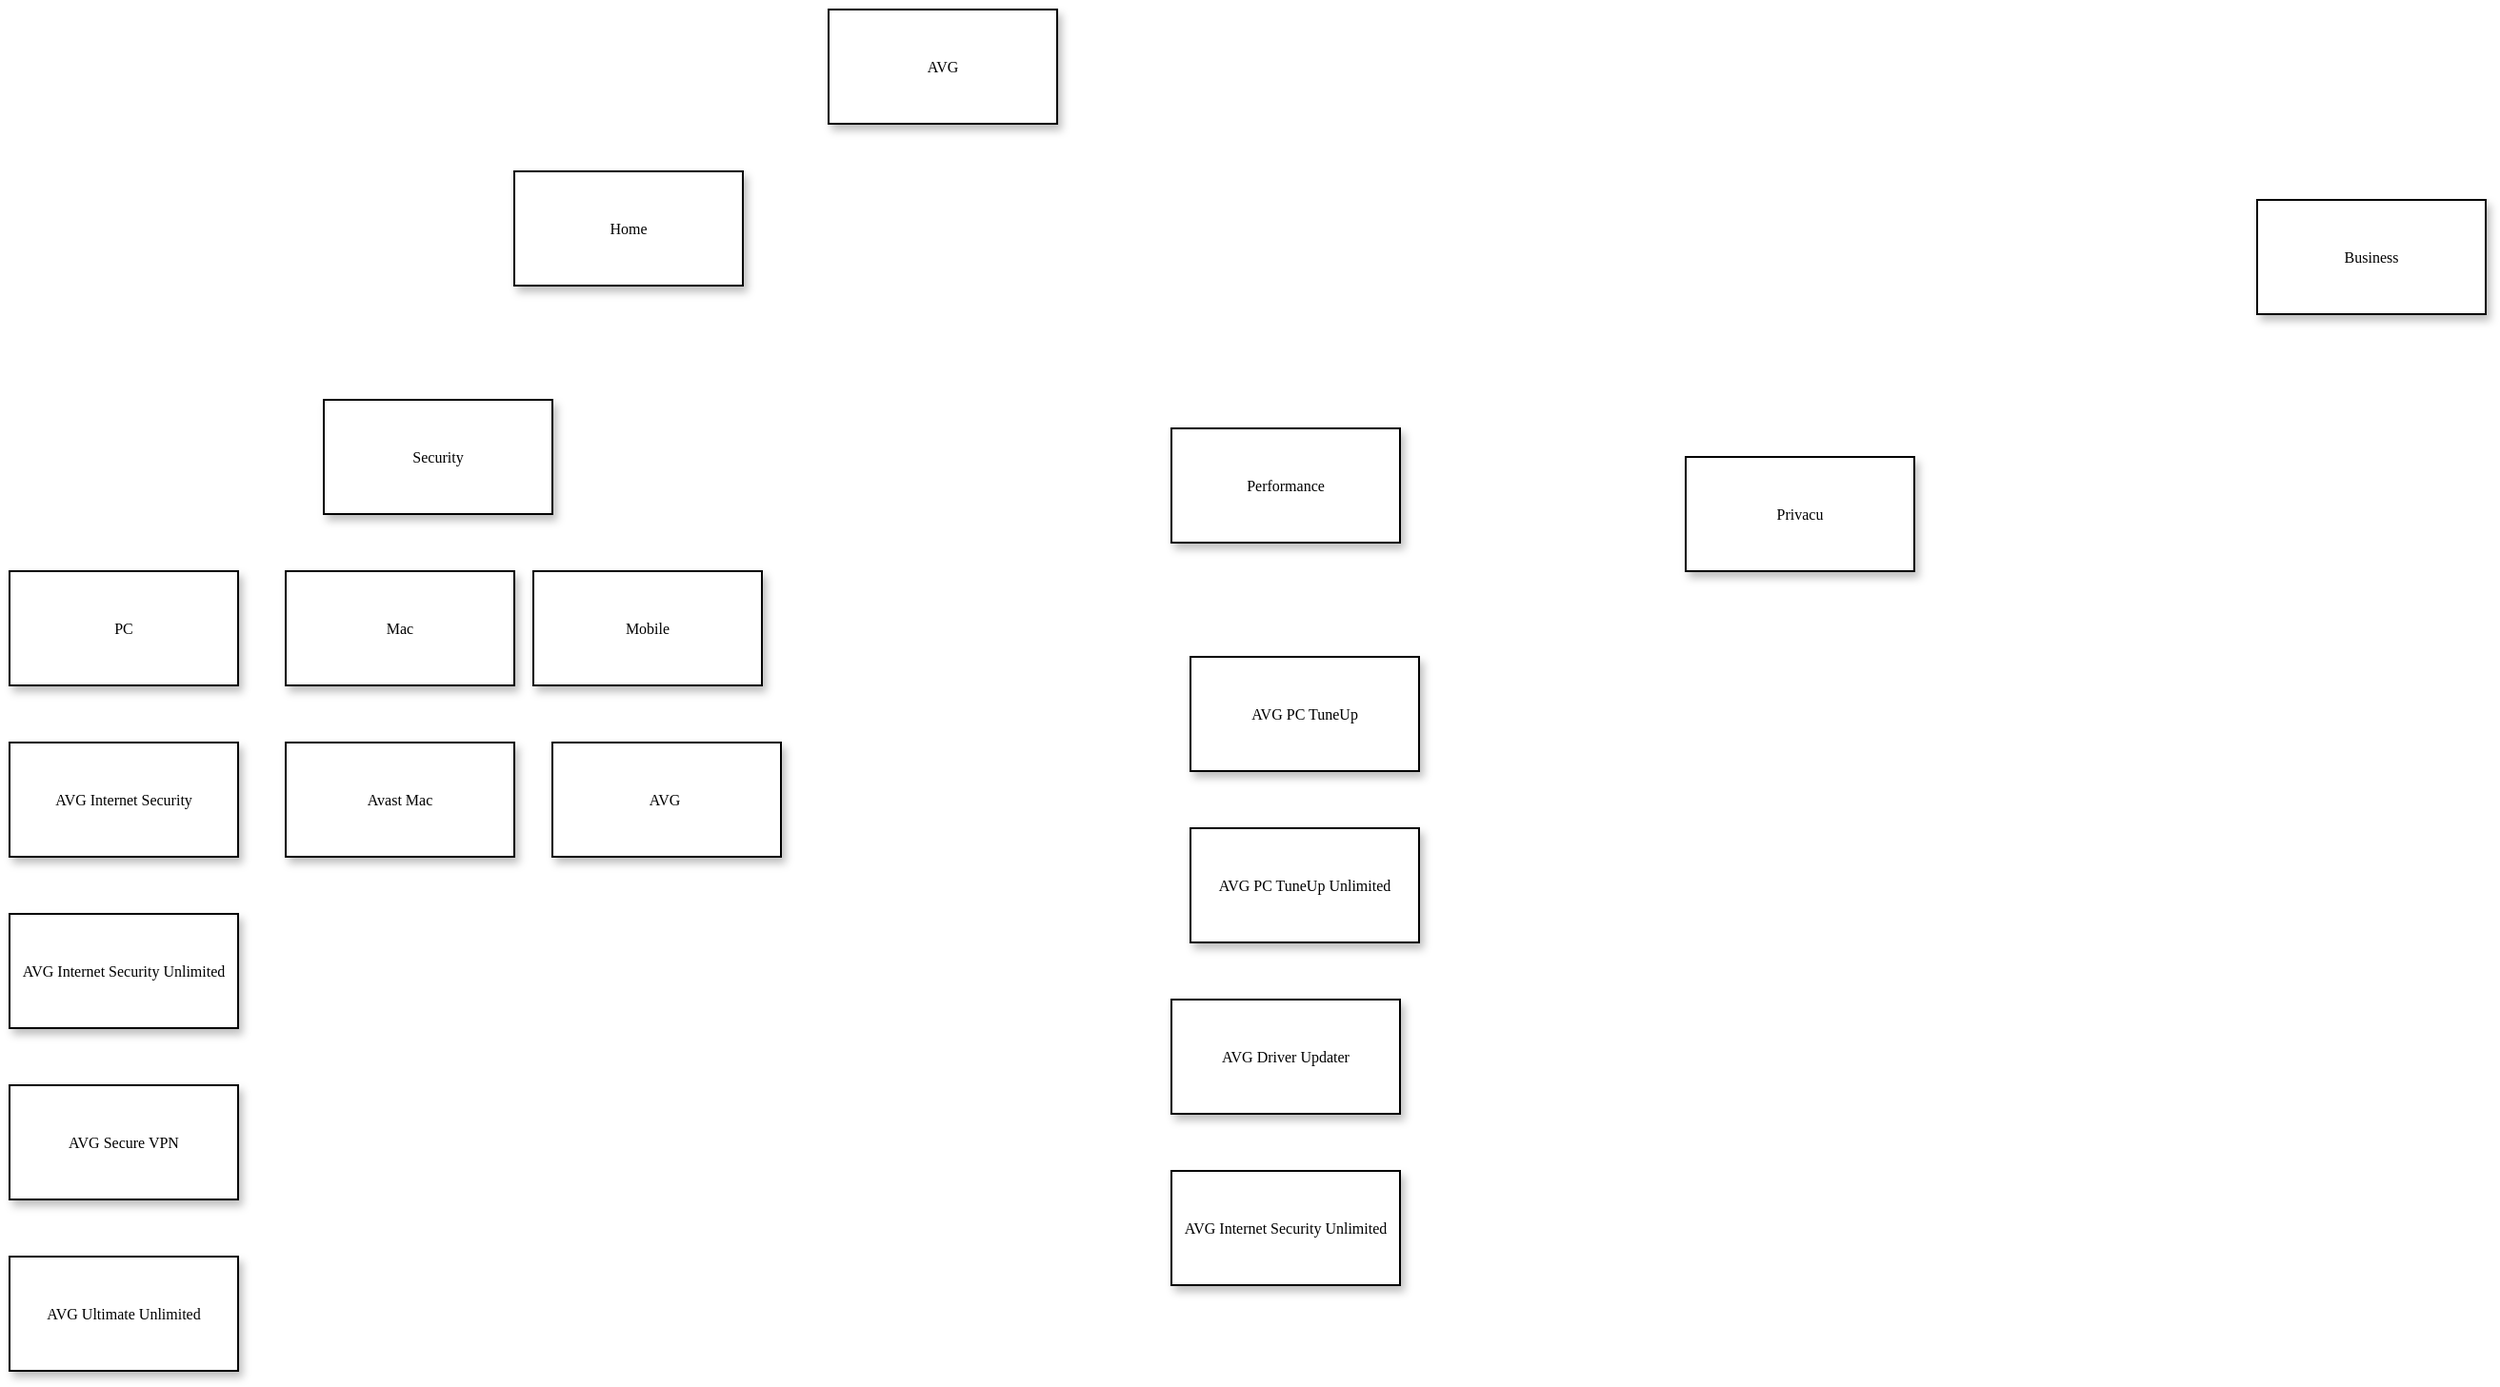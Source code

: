 <mxfile version="11.0.4" type="github"><diagram name="Page-1" id="edf60f1a-56cd-e834-aa8a-f176f3a09ee4"><mxGraphModel dx="1390" dy="810" grid="1" gridSize="10" guides="1" tooltips="1" connect="1" arrows="1" fold="1" page="1" pageScale="1" pageWidth="1700" pageHeight="1100" background="#ffffff" math="0" shadow="0"><root><mxCell id="0"/><mxCell id="1" parent="0"/><mxCell id="60e70716793133e9-4" value="Home" style="rounded=0;whiteSpace=wrap;html=1;shadow=1;labelBackgroundColor=none;strokeColor=#000000;strokeWidth=1;fillColor=#ffffff;fontFamily=Verdana;fontSize=8;fontColor=#000000;align=center;" parent="1" vertex="1"><mxGeometry x="295" y="105" width="120" height="60" as="geometry"/></mxCell><mxCell id="sgJmhnZVuubyLspFF4ms-3" value="Business" style="rounded=0;whiteSpace=wrap;html=1;shadow=1;labelBackgroundColor=none;strokeColor=#000000;strokeWidth=1;fillColor=#ffffff;fontFamily=Verdana;fontSize=8;fontColor=#000000;align=center;" vertex="1" parent="1"><mxGeometry x="1210" y="120" width="120" height="60" as="geometry"/></mxCell><mxCell id="sgJmhnZVuubyLspFF4ms-9" value="Security" style="rounded=0;whiteSpace=wrap;html=1;shadow=1;labelBackgroundColor=none;strokeColor=#000000;strokeWidth=1;fillColor=#ffffff;fontFamily=Verdana;fontSize=8;fontColor=#000000;align=center;" vertex="1" parent="1"><mxGeometry x="195" y="225" width="120" height="60" as="geometry"/></mxCell><mxCell id="sgJmhnZVuubyLspFF4ms-11" value="AVG Internet Security" style="rounded=0;whiteSpace=wrap;html=1;shadow=1;labelBackgroundColor=none;strokeColor=#000000;strokeWidth=1;fillColor=#ffffff;fontFamily=Verdana;fontSize=8;fontColor=#000000;align=center;" vertex="1" parent="1"><mxGeometry x="30" y="405" width="120" height="60" as="geometry"/></mxCell><mxCell id="sgJmhnZVuubyLspFF4ms-13" value="AVG Internet Security Unlimited" style="rounded=0;whiteSpace=wrap;html=1;shadow=1;labelBackgroundColor=none;strokeColor=#000000;strokeWidth=1;fillColor=#ffffff;fontFamily=Verdana;fontSize=8;fontColor=#000000;align=center;" vertex="1" parent="1"><mxGeometry x="30" y="495" width="120" height="60" as="geometry"/></mxCell><mxCell id="sgJmhnZVuubyLspFF4ms-18" value="AVG Secure VPN" style="rounded=0;whiteSpace=wrap;html=1;shadow=1;labelBackgroundColor=none;strokeColor=#000000;strokeWidth=1;fillColor=#ffffff;fontFamily=Verdana;fontSize=8;fontColor=#000000;align=center;" vertex="1" parent="1"><mxGeometry x="30" y="585" width="120" height="60" as="geometry"/></mxCell><mxCell id="sgJmhnZVuubyLspFF4ms-20" value="AVG Ultimate Unlimited" style="rounded=0;whiteSpace=wrap;html=1;shadow=1;labelBackgroundColor=none;strokeColor=#000000;strokeWidth=1;fillColor=#ffffff;fontFamily=Verdana;fontSize=8;fontColor=#000000;align=center;" vertex="1" parent="1"><mxGeometry x="30" y="675" width="120" height="60" as="geometry"/></mxCell><mxCell id="sgJmhnZVuubyLspFF4ms-22" value="PC" style="rounded=0;whiteSpace=wrap;html=1;shadow=1;labelBackgroundColor=none;strokeColor=#000000;strokeWidth=1;fillColor=#ffffff;fontFamily=Verdana;fontSize=8;fontColor=#000000;align=center;" vertex="1" parent="1"><mxGeometry x="30" y="315" width="120" height="60" as="geometry"/></mxCell><mxCell id="sgJmhnZVuubyLspFF4ms-23" value="Mac" style="rounded=0;whiteSpace=wrap;html=1;shadow=1;labelBackgroundColor=none;strokeColor=#000000;strokeWidth=1;fillColor=#ffffff;fontFamily=Verdana;fontSize=8;fontColor=#000000;align=center;" vertex="1" parent="1"><mxGeometry x="175" y="315" width="120" height="60" as="geometry"/></mxCell><mxCell id="sgJmhnZVuubyLspFF4ms-24" value="Mobile" style="rounded=0;whiteSpace=wrap;html=1;shadow=1;labelBackgroundColor=none;strokeColor=#000000;strokeWidth=1;fillColor=#ffffff;fontFamily=Verdana;fontSize=8;fontColor=#000000;align=center;" vertex="1" parent="1"><mxGeometry x="305" y="315" width="120" height="60" as="geometry"/></mxCell><mxCell id="sgJmhnZVuubyLspFF4ms-25" value="Avast Mac" style="rounded=0;whiteSpace=wrap;html=1;shadow=1;labelBackgroundColor=none;strokeColor=#000000;strokeWidth=1;fillColor=#ffffff;fontFamily=Verdana;fontSize=8;fontColor=#000000;align=center;" vertex="1" parent="1"><mxGeometry x="175" y="405" width="120" height="60" as="geometry"/></mxCell><mxCell id="sgJmhnZVuubyLspFF4ms-26" value="AVG&amp;nbsp;" style="rounded=0;whiteSpace=wrap;html=1;shadow=1;labelBackgroundColor=none;strokeColor=#000000;strokeWidth=1;fillColor=#ffffff;fontFamily=Verdana;fontSize=8;fontColor=#000000;align=center;" vertex="1" parent="1"><mxGeometry x="315" y="405" width="120" height="60" as="geometry"/></mxCell><mxCell id="sgJmhnZVuubyLspFF4ms-30" value="AVG" style="rounded=0;whiteSpace=wrap;html=1;shadow=1;labelBackgroundColor=none;strokeColor=#000000;strokeWidth=1;fillColor=#ffffff;fontFamily=Verdana;fontSize=8;fontColor=#000000;align=center;" vertex="1" parent="1"><mxGeometry x="460" y="20" width="120" height="60" as="geometry"/></mxCell><mxCell id="sgJmhnZVuubyLspFF4ms-32" value="" style="group" vertex="1" connectable="0" parent="1"><mxGeometry x="640" y="240" width="130" height="450" as="geometry"/></mxCell><mxCell id="sgJmhnZVuubyLspFF4ms-8" value="Performance" style="rounded=0;whiteSpace=wrap;html=1;shadow=1;labelBackgroundColor=none;strokeColor=#000000;strokeWidth=1;fillColor=#ffffff;fontFamily=Verdana;fontSize=8;fontColor=#000000;align=center;" vertex="1" parent="sgJmhnZVuubyLspFF4ms-32"><mxGeometry width="120" height="60" as="geometry"/></mxCell><mxCell id="sgJmhnZVuubyLspFF4ms-14" value="AVG PC TuneUp" style="rounded=0;whiteSpace=wrap;html=1;shadow=1;labelBackgroundColor=none;strokeColor=#000000;strokeWidth=1;fillColor=#ffffff;fontFamily=Verdana;fontSize=8;fontColor=#000000;align=center;" vertex="1" parent="sgJmhnZVuubyLspFF4ms-32"><mxGeometry x="10" y="120" width="120" height="60" as="geometry"/></mxCell><mxCell id="sgJmhnZVuubyLspFF4ms-17" value="AVG PC TuneUp Unlimited" style="rounded=0;whiteSpace=wrap;html=1;shadow=1;labelBackgroundColor=none;strokeColor=#000000;strokeWidth=1;fillColor=#ffffff;fontFamily=Verdana;fontSize=8;fontColor=#000000;align=center;" vertex="1" parent="sgJmhnZVuubyLspFF4ms-32"><mxGeometry x="10" y="210" width="120" height="60" as="geometry"/></mxCell><mxCell id="sgJmhnZVuubyLspFF4ms-19" value="AVG Driver Updater" style="rounded=0;whiteSpace=wrap;html=1;shadow=1;labelBackgroundColor=none;strokeColor=#000000;strokeWidth=1;fillColor=#ffffff;fontFamily=Verdana;fontSize=8;fontColor=#000000;align=center;" vertex="1" parent="sgJmhnZVuubyLspFF4ms-32"><mxGeometry y="300" width="120" height="60" as="geometry"/></mxCell><mxCell id="sgJmhnZVuubyLspFF4ms-21" value="AVG Internet Security Unlimited" style="rounded=0;whiteSpace=wrap;html=1;shadow=1;labelBackgroundColor=none;strokeColor=#000000;strokeWidth=1;fillColor=#ffffff;fontFamily=Verdana;fontSize=8;fontColor=#000000;align=center;" vertex="1" parent="sgJmhnZVuubyLspFF4ms-32"><mxGeometry y="390" width="120" height="60" as="geometry"/></mxCell><mxCell id="sgJmhnZVuubyLspFF4ms-33" value="Privacu" style="rounded=0;whiteSpace=wrap;html=1;shadow=1;labelBackgroundColor=none;strokeColor=#000000;strokeWidth=1;fillColor=#ffffff;fontFamily=Verdana;fontSize=8;fontColor=#000000;align=center;" vertex="1" parent="1"><mxGeometry x="910" y="255" width="120" height="60" as="geometry"/></mxCell></root></mxGraphModel></diagram></mxfile>